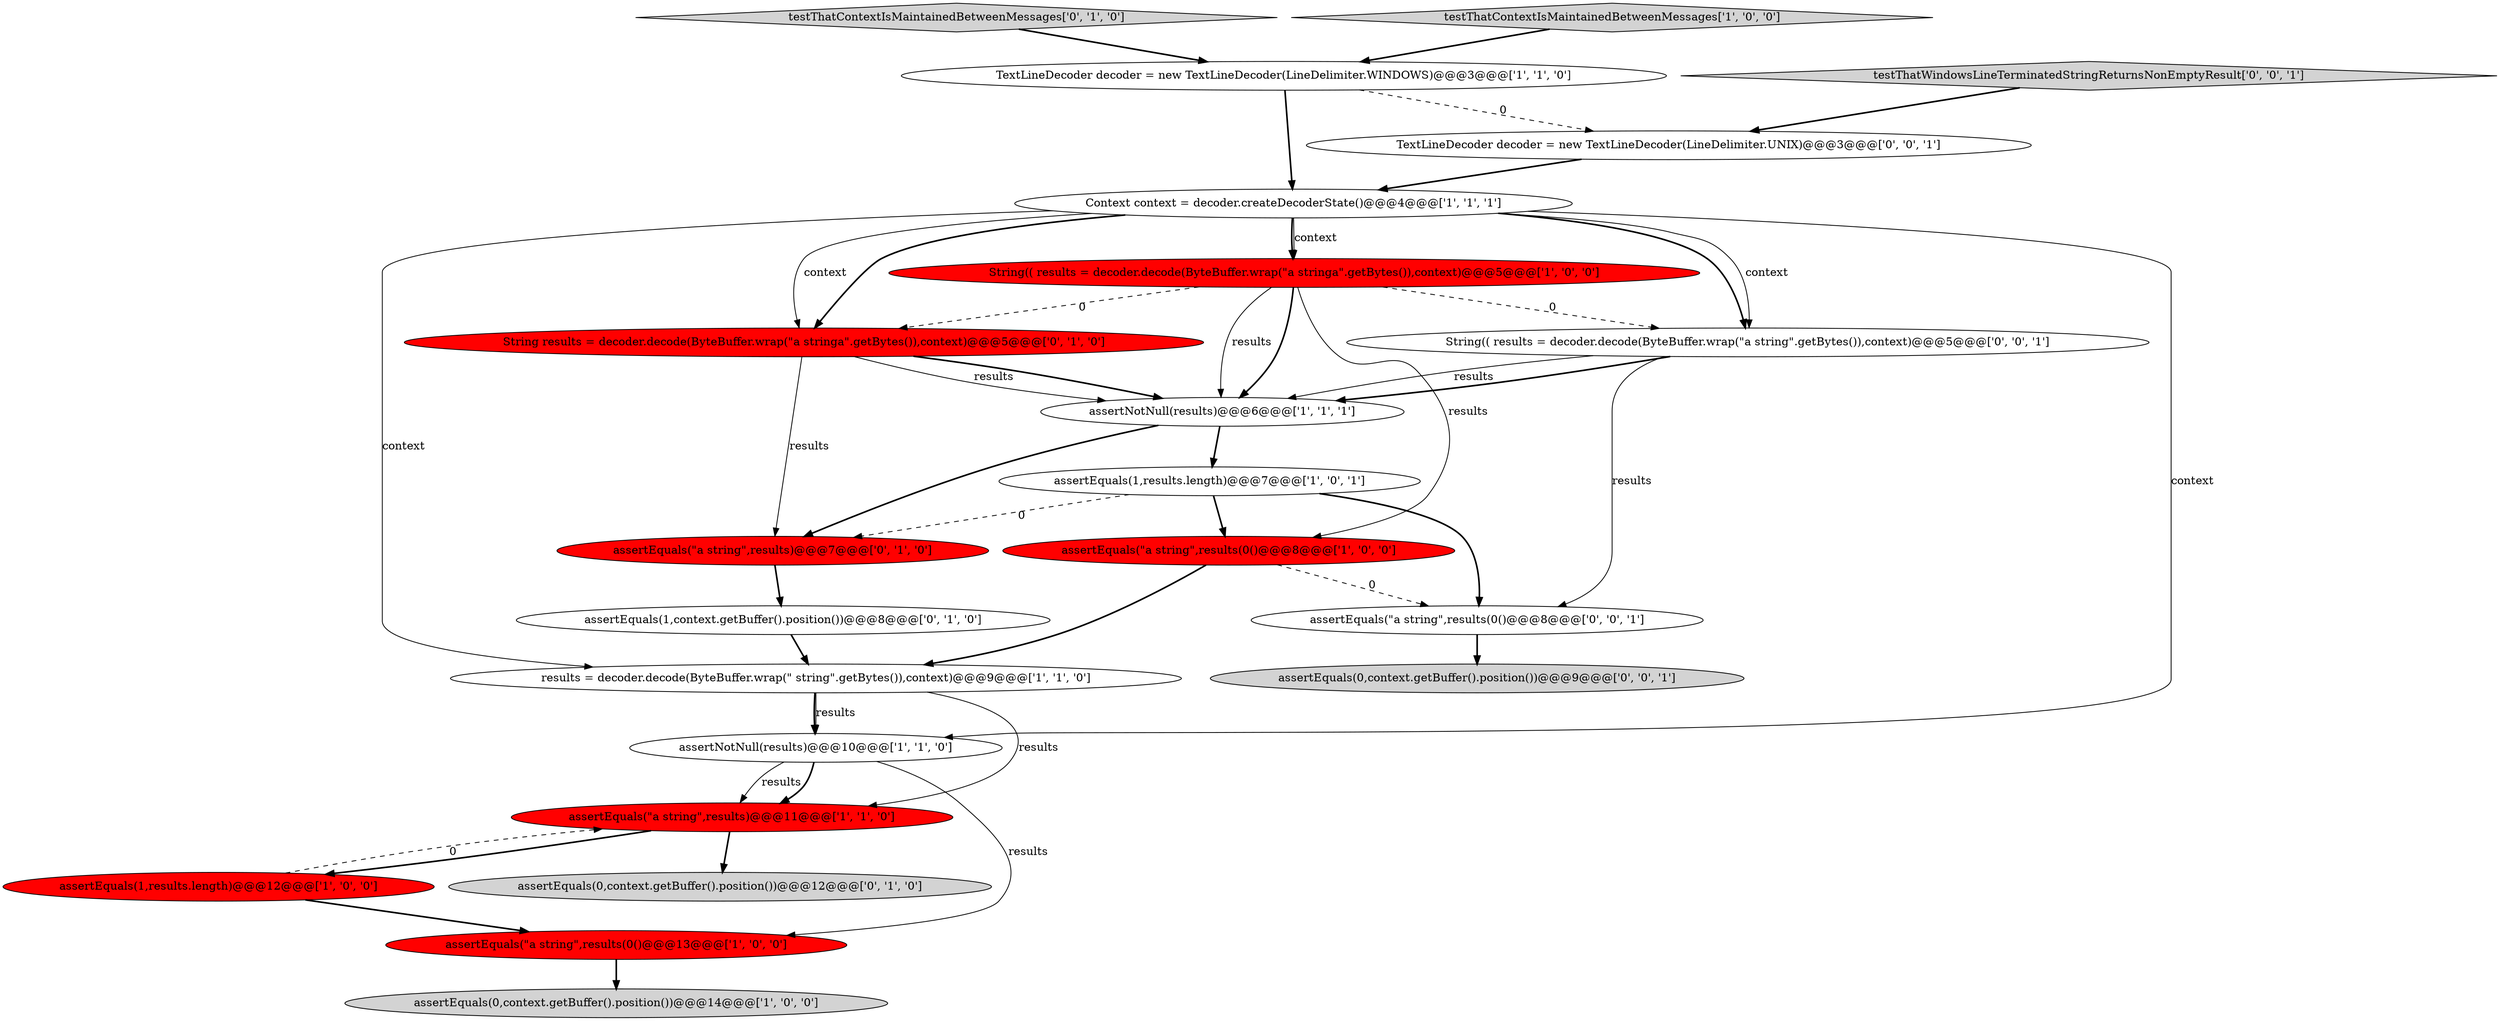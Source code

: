 digraph {
15 [style = filled, label = "String results = decoder.decode(ByteBuffer.wrap(\"a stringa\".getBytes()),context)@@@5@@@['0', '1', '0']", fillcolor = red, shape = ellipse image = "AAA1AAABBB2BBB"];
1 [style = filled, label = "assertEquals(\"a string\",results(0()@@@13@@@['1', '0', '0']", fillcolor = red, shape = ellipse image = "AAA1AAABBB1BBB"];
13 [style = filled, label = "assertEquals(\"a string\",results)@@@7@@@['0', '1', '0']", fillcolor = red, shape = ellipse image = "AAA1AAABBB2BBB"];
16 [style = filled, label = "assertEquals(0,context.getBuffer().position())@@@12@@@['0', '1', '0']", fillcolor = lightgray, shape = ellipse image = "AAA0AAABBB2BBB"];
3 [style = filled, label = "assertEquals(1,results.length)@@@7@@@['1', '0', '1']", fillcolor = white, shape = ellipse image = "AAA0AAABBB1BBB"];
2 [style = filled, label = "assertEquals(1,results.length)@@@12@@@['1', '0', '0']", fillcolor = red, shape = ellipse image = "AAA1AAABBB1BBB"];
6 [style = filled, label = "results = decoder.decode(ByteBuffer.wrap(\" string\".getBytes()),context)@@@9@@@['1', '1', '0']", fillcolor = white, shape = ellipse image = "AAA0AAABBB1BBB"];
14 [style = filled, label = "testThatContextIsMaintainedBetweenMessages['0', '1', '0']", fillcolor = lightgray, shape = diamond image = "AAA0AAABBB2BBB"];
22 [style = filled, label = "TextLineDecoder decoder = new TextLineDecoder(LineDelimiter.UNIX)@@@3@@@['0', '0', '1']", fillcolor = white, shape = ellipse image = "AAA0AAABBB3BBB"];
19 [style = filled, label = "String(( results = decoder.decode(ByteBuffer.wrap(\"a string\".getBytes()),context)@@@5@@@['0', '0', '1']", fillcolor = white, shape = ellipse image = "AAA0AAABBB3BBB"];
0 [style = filled, label = "String(( results = decoder.decode(ByteBuffer.wrap(\"a stringa\".getBytes()),context)@@@5@@@['1', '0', '0']", fillcolor = red, shape = ellipse image = "AAA1AAABBB1BBB"];
17 [style = filled, label = "assertEquals(1,context.getBuffer().position())@@@8@@@['0', '1', '0']", fillcolor = white, shape = ellipse image = "AAA0AAABBB2BBB"];
4 [style = filled, label = "testThatContextIsMaintainedBetweenMessages['1', '0', '0']", fillcolor = lightgray, shape = diamond image = "AAA0AAABBB1BBB"];
10 [style = filled, label = "assertNotNull(results)@@@10@@@['1', '1', '0']", fillcolor = white, shape = ellipse image = "AAA0AAABBB1BBB"];
9 [style = filled, label = "assertEquals(\"a string\",results)@@@11@@@['1', '1', '0']", fillcolor = red, shape = ellipse image = "AAA1AAABBB1BBB"];
5 [style = filled, label = "TextLineDecoder decoder = new TextLineDecoder(LineDelimiter.WINDOWS)@@@3@@@['1', '1', '0']", fillcolor = white, shape = ellipse image = "AAA0AAABBB1BBB"];
20 [style = filled, label = "testThatWindowsLineTerminatedStringReturnsNonEmptyResult['0', '0', '1']", fillcolor = lightgray, shape = diamond image = "AAA0AAABBB3BBB"];
11 [style = filled, label = "assertEquals(0,context.getBuffer().position())@@@14@@@['1', '0', '0']", fillcolor = lightgray, shape = ellipse image = "AAA0AAABBB1BBB"];
12 [style = filled, label = "assertEquals(\"a string\",results(0()@@@8@@@['1', '0', '0']", fillcolor = red, shape = ellipse image = "AAA1AAABBB1BBB"];
18 [style = filled, label = "assertEquals(0,context.getBuffer().position())@@@9@@@['0', '0', '1']", fillcolor = lightgray, shape = ellipse image = "AAA0AAABBB3BBB"];
8 [style = filled, label = "Context context = decoder.createDecoderState()@@@4@@@['1', '1', '1']", fillcolor = white, shape = ellipse image = "AAA0AAABBB1BBB"];
7 [style = filled, label = "assertNotNull(results)@@@6@@@['1', '1', '1']", fillcolor = white, shape = ellipse image = "AAA0AAABBB1BBB"];
21 [style = filled, label = "assertEquals(\"a string\",results(0()@@@8@@@['0', '0', '1']", fillcolor = white, shape = ellipse image = "AAA0AAABBB3BBB"];
7->13 [style = bold, label=""];
5->8 [style = bold, label=""];
8->15 [style = bold, label=""];
8->10 [style = solid, label="context"];
15->7 [style = bold, label=""];
0->12 [style = solid, label="results"];
17->6 [style = bold, label=""];
9->2 [style = bold, label=""];
2->1 [style = bold, label=""];
8->19 [style = bold, label=""];
8->0 [style = solid, label="context"];
0->19 [style = dashed, label="0"];
10->1 [style = solid, label="results"];
6->10 [style = solid, label="results"];
0->15 [style = dashed, label="0"];
8->15 [style = solid, label="context"];
3->12 [style = bold, label=""];
3->13 [style = dashed, label="0"];
12->6 [style = bold, label=""];
9->16 [style = bold, label=""];
7->3 [style = bold, label=""];
21->18 [style = bold, label=""];
12->21 [style = dashed, label="0"];
1->11 [style = bold, label=""];
20->22 [style = bold, label=""];
0->7 [style = bold, label=""];
15->7 [style = solid, label="results"];
8->0 [style = bold, label=""];
22->8 [style = bold, label=""];
8->19 [style = solid, label="context"];
13->17 [style = bold, label=""];
10->9 [style = solid, label="results"];
6->9 [style = solid, label="results"];
19->21 [style = solid, label="results"];
15->13 [style = solid, label="results"];
2->9 [style = dashed, label="0"];
6->10 [style = bold, label=""];
19->7 [style = solid, label="results"];
3->21 [style = bold, label=""];
10->9 [style = bold, label=""];
0->7 [style = solid, label="results"];
4->5 [style = bold, label=""];
19->7 [style = bold, label=""];
8->6 [style = solid, label="context"];
14->5 [style = bold, label=""];
5->22 [style = dashed, label="0"];
}
